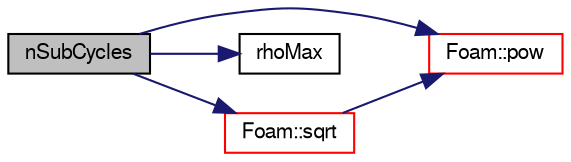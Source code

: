 digraph "nSubCycles"
{
  bgcolor="transparent";
  edge [fontname="FreeSans",fontsize="10",labelfontname="FreeSans",labelfontsize="10"];
  node [fontname="FreeSans",fontsize="10",shape=record];
  rankdir="LR";
  Node346 [label="nSubCycles",height=0.2,width=0.4,color="black", fillcolor="grey75", style="filled", fontcolor="black"];
  Node346 -> Node347 [color="midnightblue",fontsize="10",style="solid",fontname="FreeSans"];
  Node347 [label="Foam::pow",height=0.2,width=0.4,color="red",URL="$a21124.html#a7500c8e9d27a442adc75e287de074c7c"];
  Node346 -> Node351 [color="midnightblue",fontsize="10",style="solid",fontname="FreeSans"];
  Node351 [label="rhoMax",height=0.2,width=0.4,color="black",URL="$a38498.html#ad36720153886fe2fa0cfac2fd8320865"];
  Node346 -> Node352 [color="midnightblue",fontsize="10",style="solid",fontname="FreeSans"];
  Node352 [label="Foam::sqrt",height=0.2,width=0.4,color="red",URL="$a21124.html#a8616bd62eebf2342a80222fecb1bda71"];
  Node352 -> Node347 [color="midnightblue",fontsize="10",style="solid",fontname="FreeSans"];
}
